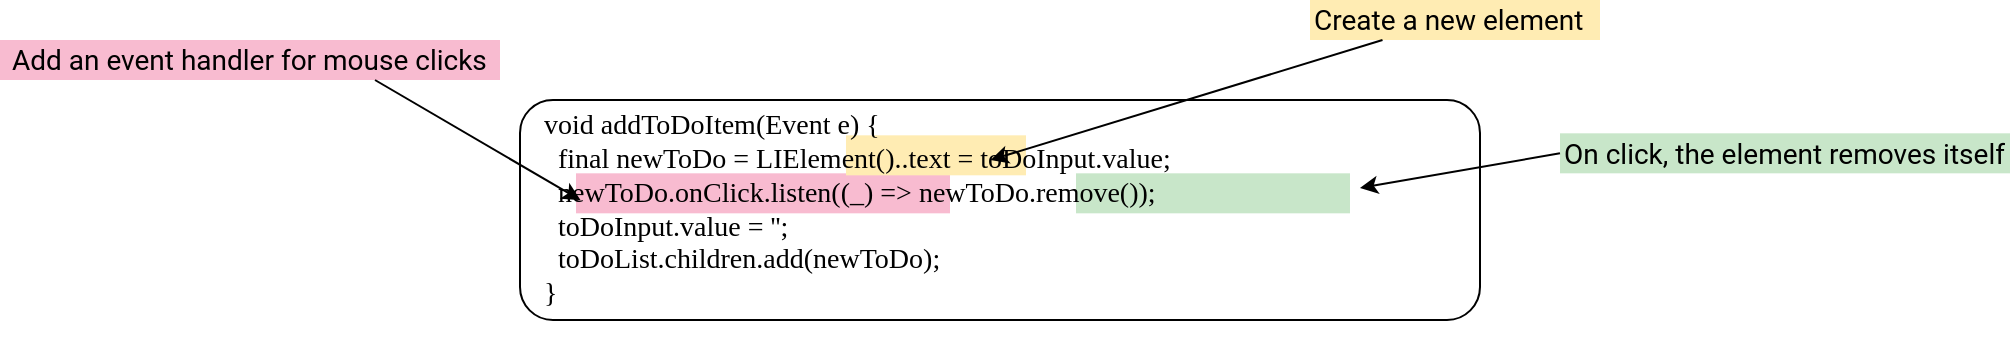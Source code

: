 <mxfile version="15.5.8" type="device"><diagram id="MLV_R9Xtv_UuV1lGMdlb" name="Page-1"><mxGraphModel dx="2062" dy="1132" grid="1" gridSize="10" guides="1" tooltips="1" connect="1" arrows="1" fold="1" page="1" pageScale="1" pageWidth="850" pageHeight="1100" math="0" shadow="0"><root><mxCell id="0"/><mxCell id="1" parent="0"/><mxCell id="yZBuKGociNAepkMinTmd-3" value="" style="rounded=0;whiteSpace=wrap;html=1;fontFamily=Roboto Mono;fontSource=https%3A%2F%2Ffonts.googleapis.com%2Fcss%3Ffamily%3DRoboto%2BMono;fontSize=14;fillColor=#C8E6C9;align=left;strokeColor=none;" parent="1" vertex="1"><mxGeometry x="678" y="386.66" width="137" height="20" as="geometry"/></mxCell><mxCell id="yZBuKGociNAepkMinTmd-5" value="" style="rounded=0;whiteSpace=wrap;html=1;fontFamily=Roboto;fontSource=https%3A%2F%2Ffonts.googleapis.com%2Fcss%3Ffamily%3DRoboto;fontSize=14;fillColor=#F8BBD0;align=left;strokeColor=none;spacing=6;" parent="1" vertex="1"><mxGeometry x="428" y="386.66" width="187" height="20" as="geometry"/></mxCell><mxCell id="yZBuKGociNAepkMinTmd-6" value="" style="rounded=0;whiteSpace=wrap;html=1;fontFamily=Roboto;fontSource=https%3A%2F%2Ffonts.googleapis.com%2Fcss%3Ffamily%3DRoboto;fontSize=14;fillColor=#FFECB3;align=left;strokeColor=none;" parent="1" vertex="1"><mxGeometry x="563" y="367.66" width="90" height="20" as="geometry"/></mxCell><mxCell id="yZBuKGociNAepkMinTmd-7" value="On click, the element removes itself" style="rounded=0;whiteSpace=wrap;html=1;fontFamily=Roboto;fontSource=https%3A%2F%2Ffonts.googleapis.com%2Fcss%3Ffamily%3DRoboto;fontSize=14;fillColor=#C8E6C9;align=left;strokeColor=none;" parent="1" vertex="1"><mxGeometry x="920" y="366.66" width="225" height="20" as="geometry"/></mxCell><mxCell id="yZBuKGociNAepkMinTmd-9" value="Add an event handler for mouse clicks" style="rounded=0;whiteSpace=wrap;html=1;fontFamily=Roboto;fontSource=https%3A%2F%2Ffonts.googleapis.com%2Fcss%3Ffamily%3DRoboto;fontSize=14;fillColor=#F8BBD0;align=left;strokeColor=none;spacing=6;" parent="1" vertex="1"><mxGeometry x="140" y="320" width="250" height="20" as="geometry"/></mxCell><mxCell id="yZBuKGociNAepkMinTmd-10" value="Create a new element" style="rounded=0;whiteSpace=wrap;html=1;fontFamily=Roboto;fontSource=https%3A%2F%2Ffonts.googleapis.com%2Fcss%3Ffamily%3DRoboto;fontSize=14;fillColor=#FFECB3;align=left;strokeColor=none;" parent="1" vertex="1"><mxGeometry x="795" y="300" width="145" height="20" as="geometry"/></mxCell><mxCell id="yZBuKGociNAepkMinTmd-11" value="&lt;div&gt;&lt;div&gt;void addToDoItem(Event e) {&lt;/div&gt;&lt;div&gt;&amp;nbsp; final newToDo = LIElement()..text = toDoInput.value;&lt;/div&gt;&lt;div&gt;&amp;nbsp; newToDo.onClick.listen((_) =&amp;gt; newToDo.remove());&lt;br&gt;&lt;/div&gt;&lt;div&gt;&amp;nbsp; toDoInput.value = '';&lt;/div&gt;&lt;div&gt;&amp;nbsp; toDoList.children.add(newToDo);&lt;/div&gt;&lt;div&gt;}&lt;/div&gt;&lt;/div&gt;" style="rounded=1;whiteSpace=wrap;html=1;fillColor=none;align=left;fontSize=14;fontFamily=Roboto Mono;fontSource=https%3A%2F%2Ffonts.googleapis.com%2Fcss%3Ffamily%3DRoboto%2BMono;spacing=12;" parent="1" vertex="1"><mxGeometry x="400" y="350" width="480" height="110" as="geometry"/></mxCell><mxCell id="yZBuKGociNAepkMinTmd-12" style="edgeStyle=orthogonalEdgeStyle;rounded=0;orthogonalLoop=1;jettySize=auto;html=1;exitX=0.5;exitY=1;exitDx=0;exitDy=0;" parent="1" source="yZBuKGociNAepkMinTmd-11" target="yZBuKGociNAepkMinTmd-11" edge="1"><mxGeometry relative="1" as="geometry"/></mxCell><mxCell id="yZBuKGociNAepkMinTmd-13" style="edgeStyle=orthogonalEdgeStyle;rounded=0;orthogonalLoop=1;jettySize=auto;html=1;exitX=0.5;exitY=1;exitDx=0;exitDy=0;" parent="1" edge="1"><mxGeometry relative="1" as="geometry"><mxPoint x="1017.5" y="444.66" as="sourcePoint"/><mxPoint x="1017.5" y="444.66" as="targetPoint"/></mxGeometry></mxCell><mxCell id="yZBuKGociNAepkMinTmd-14" value="" style="endArrow=classic;html=1;rounded=0;fontFamily=Roboto;fontSource=https%3A%2F%2Ffonts.googleapis.com%2Fcss%3Ffamily%3DRoboto;exitX=0.25;exitY=1;exitDx=0;exitDy=0;entryX=0.49;entryY=0.273;entryDx=0;entryDy=0;entryPerimeter=0;" parent="1" source="yZBuKGociNAepkMinTmd-10" target="yZBuKGociNAepkMinTmd-11" edge="1"><mxGeometry width="50" height="50" relative="1" as="geometry"><mxPoint x="915" y="530" as="sourcePoint"/><mxPoint x="965" y="480" as="targetPoint"/></mxGeometry></mxCell><mxCell id="yZBuKGociNAepkMinTmd-15" value="" style="endArrow=classic;html=1;rounded=0;fontFamily=Roboto;fontSource=https%3A%2F%2Ffonts.googleapis.com%2Fcss%3Ffamily%3DRoboto;exitX=0.75;exitY=1;exitDx=0;exitDy=0;entryX=0.063;entryY=0.455;entryDx=0;entryDy=0;entryPerimeter=0;" parent="1" source="yZBuKGociNAepkMinTmd-9" target="yZBuKGociNAepkMinTmd-11" edge="1"><mxGeometry width="50" height="50" relative="1" as="geometry"><mxPoint x="915" y="530" as="sourcePoint"/><mxPoint x="965" y="480" as="targetPoint"/></mxGeometry></mxCell><mxCell id="yZBuKGociNAepkMinTmd-16" value="" style="endArrow=classic;html=1;rounded=0;fontFamily=Roboto;fontSource=https%3A%2F%2Ffonts.googleapis.com%2Fcss%3Ffamily%3DRoboto;exitX=0;exitY=0.5;exitDx=0;exitDy=0;" parent="1" source="yZBuKGociNAepkMinTmd-7" edge="1"><mxGeometry width="50" height="50" relative="1" as="geometry"><mxPoint x="915" y="530" as="sourcePoint"/><mxPoint x="820" y="394" as="targetPoint"/></mxGeometry></mxCell></root></mxGraphModel></diagram></mxfile>